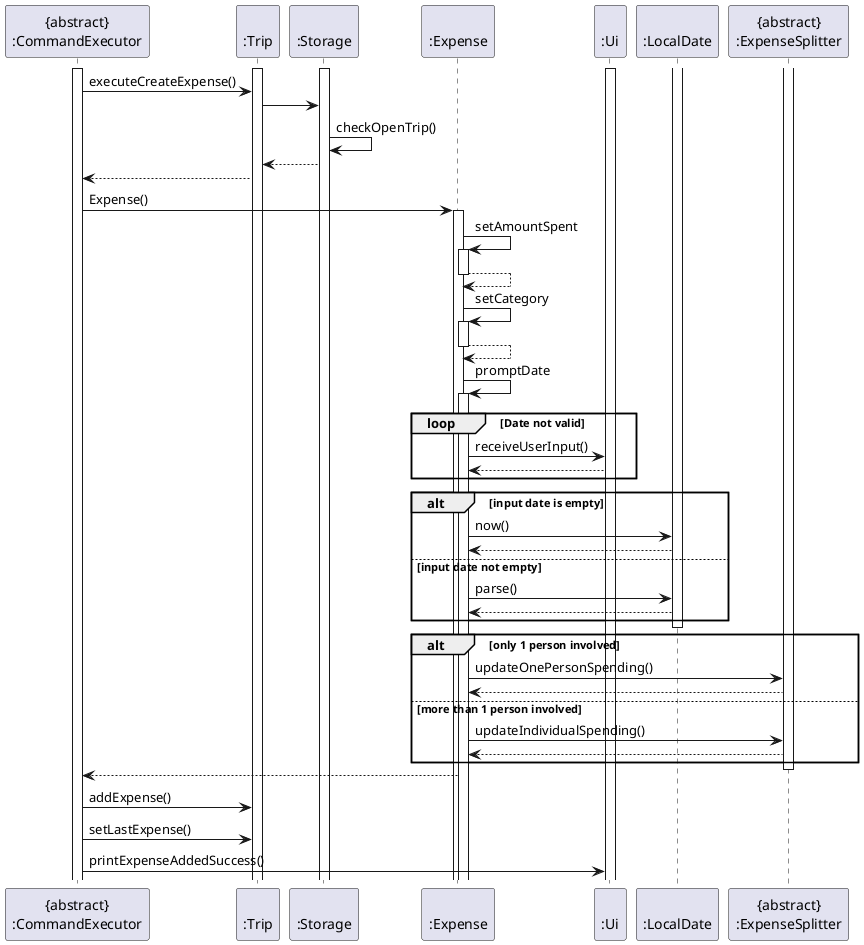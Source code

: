 @startuml
'https://plantuml.com/sequence-diagram

participant "{abstract}\n:CommandExecutor" as CommandExecutor
participant "\n:Trip" as Trip
participant "\n:Storage" as Storage
participant "\n:Expense" as Expense
participant "\n:Ui" as Ui
participant "\n:LocalDate" as LocalDate
participant "{abstract}\n:ExpenseSplitter" as ExpenseSplitter


activate Ui
activate Trip
activate CommandExecutor
activate Storage
CommandExecutor -> Trip : executeCreateExpense()
Trip -> Storage
Storage -> Storage : checkOpenTrip()
Storage --> Trip
Trip --> CommandExecutor
CommandExecutor -> Expense : Expense()
Activate Expense
Expense -> Expense : setAmountSpent
activate Expense
Expense --> Expense
deactivate Expense
Expense -> Expense : setCategory
activate Expense
Expense --> Expense
deactivate Expense
Expense -> Expense : promptDate
activate Expense
loop Date not valid
Expense -> Ui : receiveUserInput()
Ui --> Expense
end
alt input date is empty
activate LocalDate
Expense -> LocalDate : now()
LocalDate --> Expense
else input date not empty
Expense -> LocalDate : parse()
LocalDate --> Expense
end
deactivate LocalDate

activate ExpenseSplitter
alt only 1 person involved
Expense -> ExpenseSplitter : updateOnePersonSpending()
ExpenseSplitter --> Expense
else more than 1 person involved
Expense -> ExpenseSplitter : updateIndividualSpending()
ExpenseSplitter --> Expense
end
deactivate ExpenseSplitter
Expense --> CommandExecutor

CommandExecutor -> Trip : addExpense()
CommandExecutor -> Trip : setLastExpense()
CommandExecutor -> Ui : printExpenseAddedSuccess()




@enduml